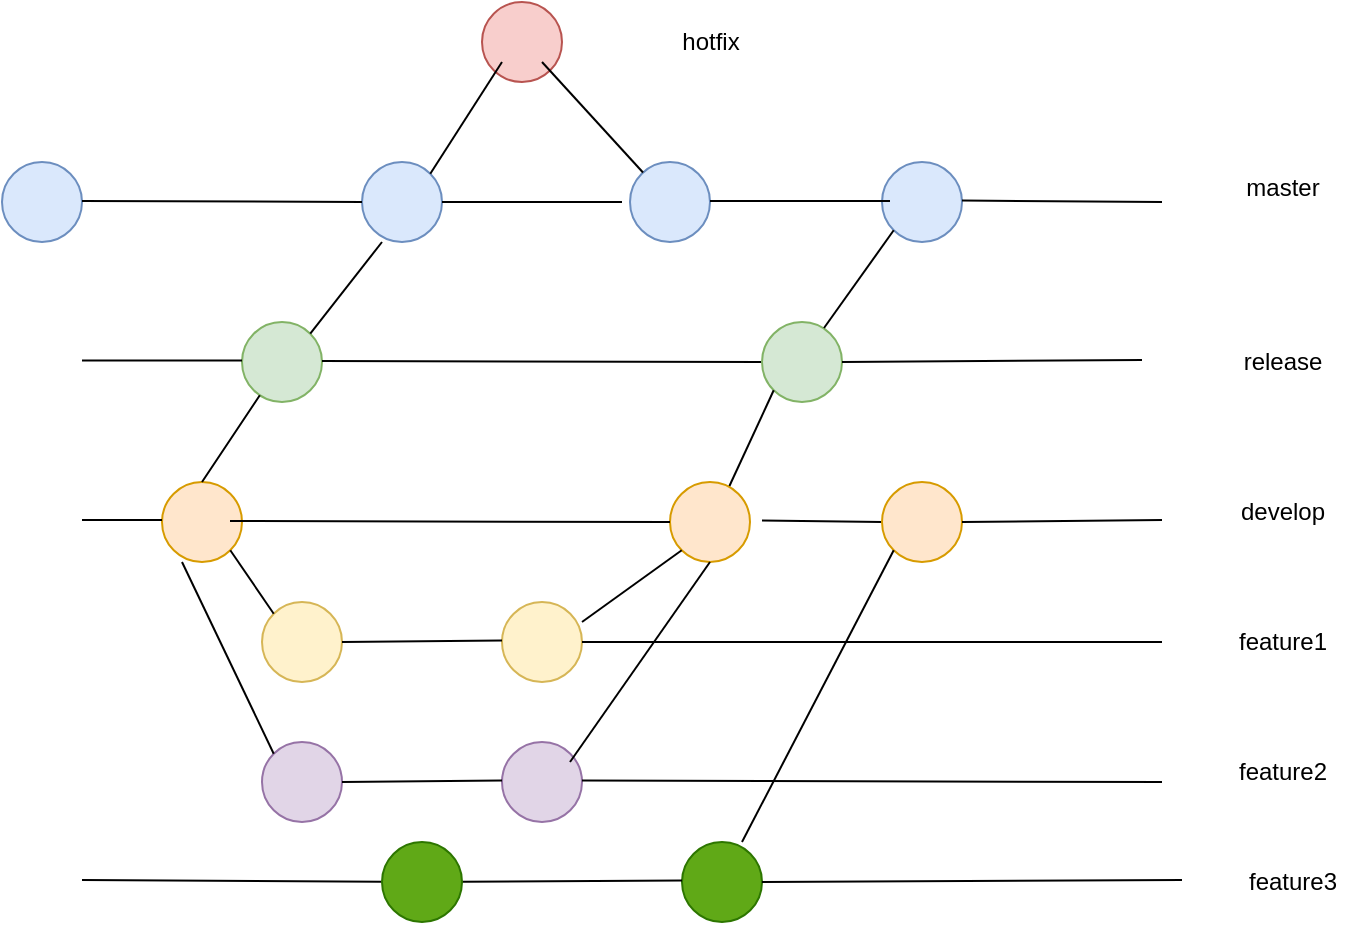 <mxfile version="22.1.17" type="github">
  <diagram name="Page-1" id="CqLhEXEwDVUpRrvEnGga">
    <mxGraphModel dx="1134" dy="637" grid="1" gridSize="10" guides="1" tooltips="1" connect="1" arrows="1" fold="1" page="1" pageScale="1" pageWidth="827" pageHeight="1169" math="0" shadow="0">
      <root>
        <mxCell id="0" />
        <mxCell id="1" parent="0" />
        <mxCell id="ixLlBmI6kBp3UqZryN8D-1" value="" style="ellipse;whiteSpace=wrap;html=1;aspect=fixed;fillColor=#f8cecc;strokeColor=#b85450;" vertex="1" parent="1">
          <mxGeometry x="300" y="20" width="40" height="40" as="geometry" />
        </mxCell>
        <mxCell id="ixLlBmI6kBp3UqZryN8D-6" value="" style="ellipse;whiteSpace=wrap;html=1;aspect=fixed;fillColor=#dae8fc;strokeColor=#6c8ebf;" vertex="1" parent="1">
          <mxGeometry x="374" y="100" width="40" height="40" as="geometry" />
        </mxCell>
        <mxCell id="ixLlBmI6kBp3UqZryN8D-7" value="" style="ellipse;whiteSpace=wrap;html=1;aspect=fixed;fillColor=#dae8fc;strokeColor=#6c8ebf;" vertex="1" parent="1">
          <mxGeometry x="240" y="100" width="40" height="40" as="geometry" />
        </mxCell>
        <mxCell id="ixLlBmI6kBp3UqZryN8D-8" value="" style="ellipse;whiteSpace=wrap;html=1;aspect=fixed;fillColor=#dae8fc;strokeColor=#6c8ebf;" vertex="1" parent="1">
          <mxGeometry x="60" y="100" width="40" height="40" as="geometry" />
        </mxCell>
        <mxCell id="ixLlBmI6kBp3UqZryN8D-10" value="" style="endArrow=none;html=1;rounded=0;exitX=1;exitY=0;exitDx=0;exitDy=0;" edge="1" parent="1" source="ixLlBmI6kBp3UqZryN8D-7">
          <mxGeometry width="50" height="50" relative="1" as="geometry">
            <mxPoint x="280" y="90" as="sourcePoint" />
            <mxPoint x="310" y="50" as="targetPoint" />
            <Array as="points" />
          </mxGeometry>
        </mxCell>
        <mxCell id="ixLlBmI6kBp3UqZryN8D-12" value="" style="endArrow=none;html=1;rounded=0;" edge="1" parent="1" source="ixLlBmI6kBp3UqZryN8D-6">
          <mxGeometry width="50" height="50" relative="1" as="geometry">
            <mxPoint x="380" y="90" as="sourcePoint" />
            <mxPoint x="330" y="50" as="targetPoint" />
          </mxGeometry>
        </mxCell>
        <mxCell id="ixLlBmI6kBp3UqZryN8D-14" value="" style="endArrow=none;html=1;rounded=0;entryX=0;entryY=0.5;entryDx=0;entryDy=0;" edge="1" parent="1" target="ixLlBmI6kBp3UqZryN8D-7">
          <mxGeometry width="50" height="50" relative="1" as="geometry">
            <mxPoint x="100" y="119.5" as="sourcePoint" />
            <mxPoint x="190" y="119.5" as="targetPoint" />
          </mxGeometry>
        </mxCell>
        <mxCell id="ixLlBmI6kBp3UqZryN8D-15" value="" style="endArrow=none;html=1;rounded=0;exitX=1;exitY=0.5;exitDx=0;exitDy=0;" edge="1" parent="1" source="ixLlBmI6kBp3UqZryN8D-7">
          <mxGeometry width="50" height="50" relative="1" as="geometry">
            <mxPoint x="290" y="120" as="sourcePoint" />
            <mxPoint x="370" y="120" as="targetPoint" />
          </mxGeometry>
        </mxCell>
        <mxCell id="ixLlBmI6kBp3UqZryN8D-17" value="" style="ellipse;whiteSpace=wrap;html=1;aspect=fixed;fillColor=#d5e8d4;strokeColor=#82b366;" vertex="1" parent="1">
          <mxGeometry x="180" y="180" width="40" height="40" as="geometry" />
        </mxCell>
        <mxCell id="ixLlBmI6kBp3UqZryN8D-18" value="" style="ellipse;whiteSpace=wrap;html=1;aspect=fixed;fillColor=#ffe6cc;strokeColor=#d79b00;" vertex="1" parent="1">
          <mxGeometry x="140" y="260" width="40" height="40" as="geometry" />
        </mxCell>
        <mxCell id="ixLlBmI6kBp3UqZryN8D-19" value="" style="endArrow=none;html=1;rounded=0;" edge="1" parent="1" target="ixLlBmI6kBp3UqZryN8D-17">
          <mxGeometry width="50" height="50" relative="1" as="geometry">
            <mxPoint x="160" y="260" as="sourcePoint" />
            <mxPoint x="210" y="210" as="targetPoint" />
            <Array as="points">
              <mxPoint x="180" y="230" />
            </Array>
          </mxGeometry>
        </mxCell>
        <mxCell id="ixLlBmI6kBp3UqZryN8D-20" value="" style="endArrow=none;html=1;rounded=0;exitX=1;exitY=0;exitDx=0;exitDy=0;" edge="1" parent="1" source="ixLlBmI6kBp3UqZryN8D-17">
          <mxGeometry width="50" height="50" relative="1" as="geometry">
            <mxPoint x="210" y="190" as="sourcePoint" />
            <mxPoint x="250" y="140" as="targetPoint" />
          </mxGeometry>
        </mxCell>
        <mxCell id="ixLlBmI6kBp3UqZryN8D-21" value="" style="ellipse;whiteSpace=wrap;html=1;aspect=fixed;fillColor=#dae8fc;strokeColor=#6c8ebf;" vertex="1" parent="1">
          <mxGeometry x="500" y="100" width="40" height="40" as="geometry" />
        </mxCell>
        <mxCell id="ixLlBmI6kBp3UqZryN8D-22" value="" style="endArrow=none;html=1;rounded=0;exitX=1;exitY=0.5;exitDx=0;exitDy=0;" edge="1" parent="1">
          <mxGeometry width="50" height="50" relative="1" as="geometry">
            <mxPoint x="414" y="119.5" as="sourcePoint" />
            <mxPoint x="504" y="119.5" as="targetPoint" />
          </mxGeometry>
        </mxCell>
        <mxCell id="ixLlBmI6kBp3UqZryN8D-23" value="" style="endArrow=none;html=1;rounded=0;entryX=0;entryY=0.5;entryDx=0;entryDy=0;" edge="1" parent="1" target="ixLlBmI6kBp3UqZryN8D-24">
          <mxGeometry width="50" height="50" relative="1" as="geometry">
            <mxPoint x="220" y="199.5" as="sourcePoint" />
            <mxPoint x="370" y="199.5" as="targetPoint" />
          </mxGeometry>
        </mxCell>
        <mxCell id="ixLlBmI6kBp3UqZryN8D-24" value="" style="ellipse;whiteSpace=wrap;html=1;aspect=fixed;fillColor=#d5e8d4;strokeColor=#82b366;" vertex="1" parent="1">
          <mxGeometry x="440" y="180" width="40" height="40" as="geometry" />
        </mxCell>
        <mxCell id="ixLlBmI6kBp3UqZryN8D-25" value="" style="endArrow=none;html=1;rounded=0;entryX=0;entryY=1;entryDx=0;entryDy=0;" edge="1" parent="1" target="ixLlBmI6kBp3UqZryN8D-21">
          <mxGeometry width="50" height="50" relative="1" as="geometry">
            <mxPoint x="471" y="183" as="sourcePoint" />
            <mxPoint x="500" y="140" as="targetPoint" />
            <Array as="points" />
          </mxGeometry>
        </mxCell>
        <mxCell id="ixLlBmI6kBp3UqZryN8D-27" value="" style="ellipse;whiteSpace=wrap;html=1;aspect=fixed;fillColor=#fff2cc;strokeColor=#d6b656;" vertex="1" parent="1">
          <mxGeometry x="190" y="320" width="40" height="40" as="geometry" />
        </mxCell>
        <mxCell id="ixLlBmI6kBp3UqZryN8D-28" value="" style="ellipse;whiteSpace=wrap;html=1;aspect=fixed;fillColor=#fff2cc;strokeColor=#d6b656;" vertex="1" parent="1">
          <mxGeometry x="310" y="320" width="40" height="40" as="geometry" />
        </mxCell>
        <mxCell id="ixLlBmI6kBp3UqZryN8D-29" value="" style="endArrow=none;html=1;rounded=0;entryX=0;entryY=1;entryDx=0;entryDy=0;" edge="1" parent="1" target="ixLlBmI6kBp3UqZryN8D-24">
          <mxGeometry width="50" height="50" relative="1" as="geometry">
            <mxPoint x="420" y="270" as="sourcePoint" />
            <mxPoint x="449" y="211" as="targetPoint" />
            <Array as="points" />
          </mxGeometry>
        </mxCell>
        <mxCell id="ixLlBmI6kBp3UqZryN8D-30" value="" style="ellipse;whiteSpace=wrap;html=1;aspect=fixed;fillColor=#ffe6cc;strokeColor=#d79b00;" vertex="1" parent="1">
          <mxGeometry x="394" y="260" width="40" height="40" as="geometry" />
        </mxCell>
        <mxCell id="ixLlBmI6kBp3UqZryN8D-31" value="" style="endArrow=none;html=1;rounded=0;entryX=0;entryY=0.5;entryDx=0;entryDy=0;" edge="1" parent="1">
          <mxGeometry width="50" height="50" relative="1" as="geometry">
            <mxPoint x="174" y="279.5" as="sourcePoint" />
            <mxPoint x="394" y="280" as="targetPoint" />
          </mxGeometry>
        </mxCell>
        <mxCell id="ixLlBmI6kBp3UqZryN8D-32" value="" style="ellipse;whiteSpace=wrap;html=1;aspect=fixed;fillColor=#e1d5e7;strokeColor=#9673a6;" vertex="1" parent="1">
          <mxGeometry x="190" y="390" width="40" height="40" as="geometry" />
        </mxCell>
        <mxCell id="ixLlBmI6kBp3UqZryN8D-33" value="" style="ellipse;whiteSpace=wrap;html=1;aspect=fixed;fillColor=#e1d5e7;strokeColor=#9673a6;" vertex="1" parent="1">
          <mxGeometry x="310" y="390" width="40" height="40" as="geometry" />
        </mxCell>
        <mxCell id="ixLlBmI6kBp3UqZryN8D-34" value="" style="endArrow=none;html=1;rounded=0;exitX=0;exitY=0;exitDx=0;exitDy=0;entryX=1;entryY=1;entryDx=0;entryDy=0;" edge="1" parent="1" source="ixLlBmI6kBp3UqZryN8D-27" target="ixLlBmI6kBp3UqZryN8D-18">
          <mxGeometry width="50" height="50" relative="1" as="geometry">
            <mxPoint x="230" y="340" as="sourcePoint" />
            <mxPoint x="160" y="290" as="targetPoint" />
          </mxGeometry>
        </mxCell>
        <mxCell id="ixLlBmI6kBp3UqZryN8D-35" value="" style="endArrow=none;html=1;rounded=0;exitX=0;exitY=0;exitDx=0;exitDy=0;" edge="1" parent="1" source="ixLlBmI6kBp3UqZryN8D-32">
          <mxGeometry width="50" height="50" relative="1" as="geometry">
            <mxPoint x="220" y="350" as="sourcePoint" />
            <mxPoint x="150" y="300" as="targetPoint" />
          </mxGeometry>
        </mxCell>
        <mxCell id="ixLlBmI6kBp3UqZryN8D-37" value="" style="endArrow=none;html=1;rounded=0;exitX=1;exitY=0.5;exitDx=0;exitDy=0;" edge="1" parent="1" source="ixLlBmI6kBp3UqZryN8D-27">
          <mxGeometry width="50" height="50" relative="1" as="geometry">
            <mxPoint x="240" y="339.29" as="sourcePoint" />
            <mxPoint x="310" y="339.29" as="targetPoint" />
          </mxGeometry>
        </mxCell>
        <mxCell id="ixLlBmI6kBp3UqZryN8D-38" value="" style="endArrow=none;html=1;rounded=0;exitX=1;exitY=0.5;exitDx=0;exitDy=0;" edge="1" parent="1">
          <mxGeometry width="50" height="50" relative="1" as="geometry">
            <mxPoint x="230" y="410" as="sourcePoint" />
            <mxPoint x="310" y="409.29" as="targetPoint" />
          </mxGeometry>
        </mxCell>
        <mxCell id="ixLlBmI6kBp3UqZryN8D-39" value="" style="endArrow=none;html=1;rounded=0;entryX=0;entryY=1;entryDx=0;entryDy=0;" edge="1" parent="1" target="ixLlBmI6kBp3UqZryN8D-30">
          <mxGeometry width="50" height="50" relative="1" as="geometry">
            <mxPoint x="350" y="330" as="sourcePoint" />
            <mxPoint x="400" y="280" as="targetPoint" />
          </mxGeometry>
        </mxCell>
        <mxCell id="ixLlBmI6kBp3UqZryN8D-40" value="" style="endArrow=none;html=1;rounded=0;entryX=0.5;entryY=1;entryDx=0;entryDy=0;" edge="1" parent="1" target="ixLlBmI6kBp3UqZryN8D-30">
          <mxGeometry width="50" height="50" relative="1" as="geometry">
            <mxPoint x="344" y="400" as="sourcePoint" />
            <mxPoint x="394" y="350" as="targetPoint" />
          </mxGeometry>
        </mxCell>
        <mxCell id="ixLlBmI6kBp3UqZryN8D-41" value="" style="endArrow=none;html=1;rounded=0;" edge="1" parent="1">
          <mxGeometry width="50" height="50" relative="1" as="geometry">
            <mxPoint x="100" y="199.29" as="sourcePoint" />
            <mxPoint x="180" y="199.29" as="targetPoint" />
          </mxGeometry>
        </mxCell>
        <mxCell id="ixLlBmI6kBp3UqZryN8D-42" value="" style="endArrow=none;html=1;rounded=0;exitX=1;exitY=0.5;exitDx=0;exitDy=0;" edge="1" parent="1" source="ixLlBmI6kBp3UqZryN8D-24">
          <mxGeometry width="50" height="50" relative="1" as="geometry">
            <mxPoint x="490" y="200" as="sourcePoint" />
            <mxPoint x="630" y="199" as="targetPoint" />
          </mxGeometry>
        </mxCell>
        <mxCell id="ixLlBmI6kBp3UqZryN8D-43" value="" style="endArrow=none;html=1;rounded=0;" edge="1" parent="1">
          <mxGeometry width="50" height="50" relative="1" as="geometry">
            <mxPoint x="440" y="279.29" as="sourcePoint" />
            <mxPoint x="500" y="280" as="targetPoint" />
          </mxGeometry>
        </mxCell>
        <mxCell id="ixLlBmI6kBp3UqZryN8D-44" value="" style="endArrow=none;html=1;rounded=0;" edge="1" parent="1">
          <mxGeometry width="50" height="50" relative="1" as="geometry">
            <mxPoint x="350" y="340.0" as="sourcePoint" />
            <mxPoint x="640" y="340" as="targetPoint" />
          </mxGeometry>
        </mxCell>
        <mxCell id="ixLlBmI6kBp3UqZryN8D-45" value="" style="endArrow=none;html=1;rounded=0;" edge="1" parent="1">
          <mxGeometry width="50" height="50" relative="1" as="geometry">
            <mxPoint x="350" y="409.29" as="sourcePoint" />
            <mxPoint x="640" y="410" as="targetPoint" />
          </mxGeometry>
        </mxCell>
        <mxCell id="ixLlBmI6kBp3UqZryN8D-46" value="" style="endArrow=none;html=1;rounded=0;" edge="1" parent="1">
          <mxGeometry width="50" height="50" relative="1" as="geometry">
            <mxPoint x="100" y="279" as="sourcePoint" />
            <mxPoint x="140" y="279" as="targetPoint" />
          </mxGeometry>
        </mxCell>
        <mxCell id="ixLlBmI6kBp3UqZryN8D-47" value="" style="endArrow=none;html=1;rounded=0;" edge="1" parent="1">
          <mxGeometry width="50" height="50" relative="1" as="geometry">
            <mxPoint x="540" y="119.29" as="sourcePoint" />
            <mxPoint x="640" y="120" as="targetPoint" />
          </mxGeometry>
        </mxCell>
        <mxCell id="ixLlBmI6kBp3UqZryN8D-49" value="master" style="text;html=1;align=center;verticalAlign=middle;resizable=0;points=[];autosize=1;strokeColor=none;fillColor=none;" vertex="1" parent="1">
          <mxGeometry x="670" y="98" width="60" height="30" as="geometry" />
        </mxCell>
        <mxCell id="ixLlBmI6kBp3UqZryN8D-50" value="release" style="text;html=1;align=center;verticalAlign=middle;resizable=0;points=[];autosize=1;strokeColor=none;fillColor=none;" vertex="1" parent="1">
          <mxGeometry x="670" y="185" width="60" height="30" as="geometry" />
        </mxCell>
        <mxCell id="ixLlBmI6kBp3UqZryN8D-51" value="develop" style="text;html=1;align=center;verticalAlign=middle;resizable=0;points=[];autosize=1;strokeColor=none;fillColor=none;" vertex="1" parent="1">
          <mxGeometry x="665" y="260" width="70" height="30" as="geometry" />
        </mxCell>
        <mxCell id="ixLlBmI6kBp3UqZryN8D-52" value="feature1" style="text;html=1;align=center;verticalAlign=middle;resizable=0;points=[];autosize=1;strokeColor=none;fillColor=none;" vertex="1" parent="1">
          <mxGeometry x="665" y="325" width="70" height="30" as="geometry" />
        </mxCell>
        <mxCell id="ixLlBmI6kBp3UqZryN8D-53" value="feature2" style="text;html=1;align=center;verticalAlign=middle;resizable=0;points=[];autosize=1;strokeColor=none;fillColor=none;" vertex="1" parent="1">
          <mxGeometry x="665" y="390" width="70" height="30" as="geometry" />
        </mxCell>
        <mxCell id="ixLlBmI6kBp3UqZryN8D-54" value="hotfix" style="text;html=1;align=center;verticalAlign=middle;resizable=0;points=[];autosize=1;strokeColor=none;fillColor=none;" vertex="1" parent="1">
          <mxGeometry x="389" y="25" width="50" height="30" as="geometry" />
        </mxCell>
        <mxCell id="ixLlBmI6kBp3UqZryN8D-55" value="" style="ellipse;whiteSpace=wrap;html=1;aspect=fixed;fillColor=#60a917;strokeColor=#2D7600;fontColor=#ffffff;" vertex="1" parent="1">
          <mxGeometry x="400" y="440" width="40" height="40" as="geometry" />
        </mxCell>
        <mxCell id="ixLlBmI6kBp3UqZryN8D-56" value="" style="ellipse;whiteSpace=wrap;html=1;aspect=fixed;fillColor=#ffe6cc;strokeColor=#d79b00;" vertex="1" parent="1">
          <mxGeometry x="500" y="260" width="40" height="40" as="geometry" />
        </mxCell>
        <mxCell id="ixLlBmI6kBp3UqZryN8D-57" value="" style="endArrow=none;html=1;rounded=0;" edge="1" parent="1" source="ixLlBmI6kBp3UqZryN8D-62">
          <mxGeometry width="50" height="50" relative="1" as="geometry">
            <mxPoint x="100" y="459" as="sourcePoint" />
            <mxPoint x="400" y="459.29" as="targetPoint" />
          </mxGeometry>
        </mxCell>
        <mxCell id="ixLlBmI6kBp3UqZryN8D-58" value="" style="endArrow=none;html=1;rounded=0;entryX=0;entryY=1;entryDx=0;entryDy=0;" edge="1" parent="1" target="ixLlBmI6kBp3UqZryN8D-56">
          <mxGeometry width="50" height="50" relative="1" as="geometry">
            <mxPoint x="430" y="440" as="sourcePoint" />
            <mxPoint x="500" y="340" as="targetPoint" />
          </mxGeometry>
        </mxCell>
        <mxCell id="ixLlBmI6kBp3UqZryN8D-59" value="" style="endArrow=none;html=1;rounded=0;exitX=1;exitY=0.5;exitDx=0;exitDy=0;" edge="1" parent="1">
          <mxGeometry width="50" height="50" relative="1" as="geometry">
            <mxPoint x="440" y="460" as="sourcePoint" />
            <mxPoint x="650" y="459" as="targetPoint" />
          </mxGeometry>
        </mxCell>
        <mxCell id="ixLlBmI6kBp3UqZryN8D-60" value="feature3" style="text;html=1;align=center;verticalAlign=middle;resizable=0;points=[];autosize=1;strokeColor=none;fillColor=none;" vertex="1" parent="1">
          <mxGeometry x="670" y="445" width="70" height="30" as="geometry" />
        </mxCell>
        <mxCell id="ixLlBmI6kBp3UqZryN8D-61" value="" style="endArrow=none;html=1;rounded=0;exitX=1;exitY=0.5;exitDx=0;exitDy=0;" edge="1" parent="1" source="ixLlBmI6kBp3UqZryN8D-56">
          <mxGeometry width="50" height="50" relative="1" as="geometry">
            <mxPoint x="550" y="280" as="sourcePoint" />
            <mxPoint x="640" y="279" as="targetPoint" />
          </mxGeometry>
        </mxCell>
        <mxCell id="ixLlBmI6kBp3UqZryN8D-63" value="" style="endArrow=none;html=1;rounded=0;" edge="1" parent="1" target="ixLlBmI6kBp3UqZryN8D-62">
          <mxGeometry width="50" height="50" relative="1" as="geometry">
            <mxPoint x="100" y="459" as="sourcePoint" />
            <mxPoint x="400" y="459.29" as="targetPoint" />
          </mxGeometry>
        </mxCell>
        <mxCell id="ixLlBmI6kBp3UqZryN8D-62" value="" style="ellipse;whiteSpace=wrap;html=1;aspect=fixed;fillColor=#60a917;strokeColor=#2D7600;fontColor=#ffffff;" vertex="1" parent="1">
          <mxGeometry x="250" y="440" width="40" height="40" as="geometry" />
        </mxCell>
      </root>
    </mxGraphModel>
  </diagram>
</mxfile>
